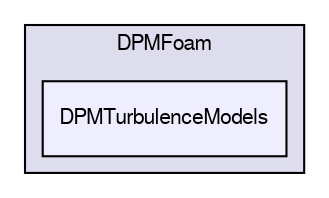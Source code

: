 digraph "applications/solvers/lagrangian/DPMFoam/DPMTurbulenceModels" {
  bgcolor=transparent;
  compound=true
  node [ fontsize="10", fontname="FreeSans"];
  edge [ labelfontsize="10", labelfontname="FreeSans"];
  subgraph clusterdir_a90c95a63081a4a48ff9b32980da26da {
    graph [ bgcolor="#ddddee", pencolor="black", label="DPMFoam" fontname="FreeSans", fontsize="10", URL="dir_a90c95a63081a4a48ff9b32980da26da.html"]
  dir_72859e7d71219ad92d2e49860380e35f [shape=box, label="DPMTurbulenceModels", style="filled", fillcolor="#eeeeff", pencolor="black", URL="dir_72859e7d71219ad92d2e49860380e35f.html"];
  }
}

